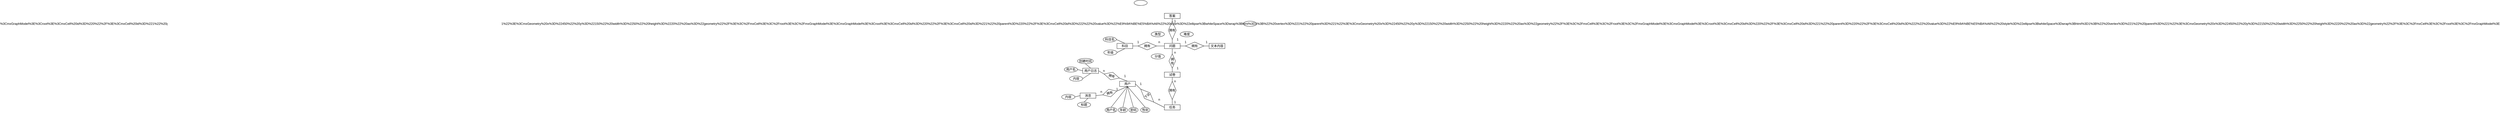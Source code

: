 <mxfile version="13.9.3" type="github">
  <diagram id="KqqDEgTbaKnKWcDJQaJO" name="Page-1">
    <mxGraphModel dx="1025" dy="1639" grid="1" gridSize="10" guides="1" tooltips="1" connect="1" arrows="1" fold="1" page="1" pageScale="1" pageWidth="827" pageHeight="1169" math="0" shadow="0">
      <root>
        <mxCell id="0" />
        <mxCell id="1" parent="0" />
        <mxCell id="KkSoKAz5CUqkDPNqEoLU-16" value="问题" style="rounded=0;whiteSpace=wrap;html=1;" vertex="1" parent="1">
          <mxGeometry x="390" y="195" width="60" height="20" as="geometry" />
        </mxCell>
        <mxCell id="KkSoKAz5CUqkDPNqEoLU-17" value="科目" style="rounded=0;whiteSpace=wrap;html=1;" vertex="1" parent="1">
          <mxGeometry x="210" y="195" width="60" height="20" as="geometry" />
        </mxCell>
        <mxCell id="KkSoKAz5CUqkDPNqEoLU-18" value="试卷" style="rounded=0;whiteSpace=wrap;html=1;" vertex="1" parent="1">
          <mxGeometry x="390" y="305" width="60" height="20" as="geometry" />
        </mxCell>
        <mxCell id="KkSoKAz5CUqkDPNqEoLU-19" value="答案" style="rounded=0;whiteSpace=wrap;html=1;" vertex="1" parent="1">
          <mxGeometry x="390" y="80" width="60" height="20" as="geometry" />
        </mxCell>
        <mxCell id="KkSoKAz5CUqkDPNqEoLU-20" value="用户日志" style="rounded=0;whiteSpace=wrap;html=1;" vertex="1" parent="1">
          <mxGeometry x="80" y="290" width="60" height="20" as="geometry" />
        </mxCell>
        <mxCell id="KkSoKAz5CUqkDPNqEoLU-24" value="消息" style="rounded=0;whiteSpace=wrap;html=1;" vertex="1" parent="1">
          <mxGeometry x="70" y="385" width="60" height="20" as="geometry" />
        </mxCell>
        <mxCell id="KkSoKAz5CUqkDPNqEoLU-25" value="文本内容" style="rounded=0;whiteSpace=wrap;html=1;" vertex="1" parent="1">
          <mxGeometry x="560" y="195" width="60" height="20" as="geometry" />
        </mxCell>
        <mxCell id="KkSoKAz5CUqkDPNqEoLU-26" value="用户" style="rounded=0;whiteSpace=wrap;html=1;" vertex="1" parent="1">
          <mxGeometry x="220" y="340" width="60" height="20" as="geometry" />
        </mxCell>
        <mxCell id="KkSoKAz5CUqkDPNqEoLU-27" value="任务" style="rounded=0;whiteSpace=wrap;html=1;" vertex="1" parent="1">
          <mxGeometry x="390" y="430" width="60" height="20" as="geometry" />
        </mxCell>
        <mxCell id="KkSoKAz5CUqkDPNqEoLU-30" value="拥有" style="rhombus;whiteSpace=wrap;html=1;" vertex="1" parent="1">
          <mxGeometry x="405" y="110" width="30" height="70" as="geometry" />
        </mxCell>
        <mxCell id="KkSoKAz5CUqkDPNqEoLU-31" value="拥有" style="rhombus;whiteSpace=wrap;html=1;direction=west;rotation=-15;" vertex="1" parent="1">
          <mxGeometry x="155" y="370" width="55" height="30" as="geometry" />
        </mxCell>
        <mxCell id="KkSoKAz5CUqkDPNqEoLU-32" value="拥有" style="rhombus;whiteSpace=wrap;html=1;" vertex="1" parent="1">
          <mxGeometry x="407.5" y="235" width="25" height="55" as="geometry" />
        </mxCell>
        <mxCell id="KkSoKAz5CUqkDPNqEoLU-33" value="下达" style="rhombus;whiteSpace=wrap;html=1;rotation=-45;" vertex="1" parent="1">
          <mxGeometry x="310" y="360" width="30" height="70" as="geometry" />
        </mxCell>
        <mxCell id="KkSoKAz5CUqkDPNqEoLU-34" value="拥有" style="rhombus;whiteSpace=wrap;html=1;" vertex="1" parent="1">
          <mxGeometry x="405" y="340" width="30" height="70" as="geometry" />
        </mxCell>
        <mxCell id="KkSoKAz5CUqkDPNqEoLU-42" value="拥有" style="rhombus;whiteSpace=wrap;html=1;" vertex="1" parent="1">
          <mxGeometry x="470" y="190" width="70" height="30" as="geometry" />
        </mxCell>
        <mxCell id="KkSoKAz5CUqkDPNqEoLU-43" value="拥有" style="rhombus;whiteSpace=wrap;html=1;" vertex="1" parent="1">
          <mxGeometry x="290" y="190" width="70" height="30" as="geometry" />
        </mxCell>
        <mxCell id="KkSoKAz5CUqkDPNqEoLU-44" value="拥有" style="rhombus;whiteSpace=wrap;html=1;rotation=15;" vertex="1" parent="1">
          <mxGeometry x="160" y="305" width="60" height="30" as="geometry" />
        </mxCell>
        <mxCell id="KkSoKAz5CUqkDPNqEoLU-45" value="" style="endArrow=none;html=1;entryX=0;entryY=0.5;entryDx=0;entryDy=0;exitX=1;exitY=0.5;exitDx=0;exitDy=0;" edge="1" parent="1" source="KkSoKAz5CUqkDPNqEoLU-17" target="KkSoKAz5CUqkDPNqEoLU-43">
          <mxGeometry width="50" height="50" relative="1" as="geometry">
            <mxPoint x="470" y="415" as="sourcePoint" />
            <mxPoint x="520" y="365" as="targetPoint" />
          </mxGeometry>
        </mxCell>
        <mxCell id="KkSoKAz5CUqkDPNqEoLU-47" value="" style="endArrow=none;html=1;entryX=0;entryY=0.5;entryDx=0;entryDy=0;exitX=1;exitY=0.5;exitDx=0;exitDy=0;" edge="1" parent="1" source="KkSoKAz5CUqkDPNqEoLU-43" target="KkSoKAz5CUqkDPNqEoLU-16">
          <mxGeometry width="50" height="50" relative="1" as="geometry">
            <mxPoint x="470" y="415" as="sourcePoint" />
            <mxPoint x="520" y="365" as="targetPoint" />
          </mxGeometry>
        </mxCell>
        <mxCell id="KkSoKAz5CUqkDPNqEoLU-49" value="" style="endArrow=none;html=1;entryX=1;entryY=0.5;entryDx=0;entryDy=0;exitX=0;exitY=0.5;exitDx=0;exitDy=0;" edge="1" parent="1" source="KkSoKAz5CUqkDPNqEoLU-42" target="KkSoKAz5CUqkDPNqEoLU-16">
          <mxGeometry width="50" height="50" relative="1" as="geometry">
            <mxPoint x="470" y="215" as="sourcePoint" />
            <mxPoint x="520" y="365" as="targetPoint" />
          </mxGeometry>
        </mxCell>
        <mxCell id="KkSoKAz5CUqkDPNqEoLU-50" value="" style="endArrow=none;html=1;entryX=1;entryY=0.5;entryDx=0;entryDy=0;exitX=0;exitY=0.5;exitDx=0;exitDy=0;" edge="1" parent="1" source="KkSoKAz5CUqkDPNqEoLU-25" target="KkSoKAz5CUqkDPNqEoLU-42">
          <mxGeometry width="50" height="50" relative="1" as="geometry">
            <mxPoint x="470" y="415" as="sourcePoint" />
            <mxPoint x="520" y="365" as="targetPoint" />
          </mxGeometry>
        </mxCell>
        <mxCell id="KkSoKAz5CUqkDPNqEoLU-51" value="" style="endArrow=none;html=1;entryX=0.5;entryY=1;entryDx=0;entryDy=0;exitX=0.5;exitY=0;exitDx=0;exitDy=0;" edge="1" parent="1" source="KkSoKAz5CUqkDPNqEoLU-32" target="KkSoKAz5CUqkDPNqEoLU-16">
          <mxGeometry width="50" height="50" relative="1" as="geometry">
            <mxPoint x="470" y="415" as="sourcePoint" />
            <mxPoint x="520" y="365" as="targetPoint" />
          </mxGeometry>
        </mxCell>
        <mxCell id="KkSoKAz5CUqkDPNqEoLU-54" value="" style="endArrow=none;html=1;entryX=0.5;entryY=1;entryDx=0;entryDy=0;exitX=0.5;exitY=0;exitDx=0;exitDy=0;" edge="1" parent="1" source="KkSoKAz5CUqkDPNqEoLU-18" target="KkSoKAz5CUqkDPNqEoLU-32">
          <mxGeometry width="50" height="50" relative="1" as="geometry">
            <mxPoint x="470" y="415" as="sourcePoint" />
            <mxPoint x="520" y="365" as="targetPoint" />
          </mxGeometry>
        </mxCell>
        <mxCell id="KkSoKAz5CUqkDPNqEoLU-58" value="" style="endArrow=none;html=1;entryX=0.5;entryY=1;entryDx=0;entryDy=0;exitX=0.5;exitY=0;exitDx=0;exitDy=0;" edge="1" parent="1" source="KkSoKAz5CUqkDPNqEoLU-16" target="KkSoKAz5CUqkDPNqEoLU-30">
          <mxGeometry width="50" height="50" relative="1" as="geometry">
            <mxPoint x="470" y="310" as="sourcePoint" />
            <mxPoint x="520" y="260" as="targetPoint" />
          </mxGeometry>
        </mxCell>
        <mxCell id="KkSoKAz5CUqkDPNqEoLU-59" value="" style="endArrow=none;html=1;entryX=0.5;entryY=1;entryDx=0;entryDy=0;exitX=0.5;exitY=0;exitDx=0;exitDy=0;" edge="1" parent="1" source="KkSoKAz5CUqkDPNqEoLU-30" target="KkSoKAz5CUqkDPNqEoLU-19">
          <mxGeometry width="50" height="50" relative="1" as="geometry">
            <mxPoint x="470" y="310" as="sourcePoint" />
            <mxPoint x="520" y="260" as="targetPoint" />
          </mxGeometry>
        </mxCell>
        <mxCell id="KkSoKAz5CUqkDPNqEoLU-63" value="" style="endArrow=none;html=1;entryX=0.5;entryY=1;entryDx=0;entryDy=0;exitX=0.5;exitY=0;exitDx=0;exitDy=0;" edge="1" parent="1" source="KkSoKAz5CUqkDPNqEoLU-34" target="KkSoKAz5CUqkDPNqEoLU-18">
          <mxGeometry width="50" height="50" relative="1" as="geometry">
            <mxPoint x="470" y="380" as="sourcePoint" />
            <mxPoint x="520" y="330" as="targetPoint" />
          </mxGeometry>
        </mxCell>
        <mxCell id="KkSoKAz5CUqkDPNqEoLU-64" value="" style="endArrow=none;html=1;entryX=0.5;entryY=1;entryDx=0;entryDy=0;exitX=0.5;exitY=0;exitDx=0;exitDy=0;" edge="1" parent="1" source="KkSoKAz5CUqkDPNqEoLU-27" target="KkSoKAz5CUqkDPNqEoLU-34">
          <mxGeometry width="50" height="50" relative="1" as="geometry">
            <mxPoint x="470" y="380" as="sourcePoint" />
            <mxPoint x="520" y="330" as="targetPoint" />
          </mxGeometry>
        </mxCell>
        <mxCell id="KkSoKAz5CUqkDPNqEoLU-67" value="" style="endArrow=none;html=1;entryX=0.5;entryY=1;entryDx=0;entryDy=0;exitX=0;exitY=0.5;exitDx=0;exitDy=0;" edge="1" parent="1" source="KkSoKAz5CUqkDPNqEoLU-27" target="KkSoKAz5CUqkDPNqEoLU-33">
          <mxGeometry width="50" height="50" relative="1" as="geometry">
            <mxPoint x="470" y="360" as="sourcePoint" />
            <mxPoint x="520" y="310" as="targetPoint" />
          </mxGeometry>
        </mxCell>
        <mxCell id="KkSoKAz5CUqkDPNqEoLU-68" value="" style="endArrow=none;html=1;entryX=1;entryY=0.5;entryDx=0;entryDy=0;exitX=0.5;exitY=0;exitDx=0;exitDy=0;" edge="1" parent="1" source="KkSoKAz5CUqkDPNqEoLU-33" target="KkSoKAz5CUqkDPNqEoLU-26">
          <mxGeometry width="50" height="50" relative="1" as="geometry">
            <mxPoint x="470" y="360" as="sourcePoint" />
            <mxPoint x="520" y="310" as="targetPoint" />
          </mxGeometry>
        </mxCell>
        <mxCell id="KkSoKAz5CUqkDPNqEoLU-72" value="" style="endArrow=none;html=1;entryX=0;entryY=0.5;entryDx=0;entryDy=0;exitX=0.5;exitY=1;exitDx=0;exitDy=0;" edge="1" parent="1" source="KkSoKAz5CUqkDPNqEoLU-26" target="KkSoKAz5CUqkDPNqEoLU-31">
          <mxGeometry width="50" height="50" relative="1" as="geometry">
            <mxPoint x="470" y="310" as="sourcePoint" />
            <mxPoint x="520" y="260" as="targetPoint" />
          </mxGeometry>
        </mxCell>
        <mxCell id="KkSoKAz5CUqkDPNqEoLU-73" value="" style="endArrow=none;html=1;entryX=1;entryY=0.5;entryDx=0;entryDy=0;exitX=0.5;exitY=0;exitDx=0;exitDy=0;" edge="1" parent="1" source="KkSoKAz5CUqkDPNqEoLU-26" target="KkSoKAz5CUqkDPNqEoLU-44">
          <mxGeometry width="50" height="50" relative="1" as="geometry">
            <mxPoint x="470" y="310" as="sourcePoint" />
            <mxPoint x="520" y="260" as="targetPoint" />
          </mxGeometry>
        </mxCell>
        <mxCell id="KkSoKAz5CUqkDPNqEoLU-74" value="" style="endArrow=none;html=1;entryX=0;entryY=0.5;entryDx=0;entryDy=0;" edge="1" parent="1" target="KkSoKAz5CUqkDPNqEoLU-44">
          <mxGeometry width="50" height="50" relative="1" as="geometry">
            <mxPoint x="140" y="300" as="sourcePoint" />
            <mxPoint x="520" y="260" as="targetPoint" />
          </mxGeometry>
        </mxCell>
        <mxCell id="KkSoKAz5CUqkDPNqEoLU-75" value="" style="endArrow=none;html=1;exitX=1;exitY=0.5;exitDx=0;exitDy=0;entryX=1;entryY=0.5;entryDx=0;entryDy=0;" edge="1" parent="1" source="KkSoKAz5CUqkDPNqEoLU-24" target="KkSoKAz5CUqkDPNqEoLU-31">
          <mxGeometry width="50" height="50" relative="1" as="geometry">
            <mxPoint x="470" y="310" as="sourcePoint" />
            <mxPoint x="520" y="260" as="targetPoint" />
          </mxGeometry>
        </mxCell>
        <mxCell id="KkSoKAz5CUqkDPNqEoLU-76" value="1" style="text;html=1;align=center;verticalAlign=middle;resizable=0;points=[];autosize=1;" vertex="1" parent="1">
          <mxGeometry x="280" y="180" width="20" height="20" as="geometry" />
        </mxCell>
        <mxCell id="KkSoKAz5CUqkDPNqEoLU-77" value="n" style="text;html=1;align=center;verticalAlign=middle;resizable=0;points=[];autosize=1;" vertex="1" parent="1">
          <mxGeometry x="360" y="180" width="20" height="20" as="geometry" />
        </mxCell>
        <mxCell id="KkSoKAz5CUqkDPNqEoLU-78" value="1" style="text;html=1;align=center;verticalAlign=middle;resizable=0;points=[];autosize=1;" vertex="1" parent="1">
          <mxGeometry x="430" y="170" width="20" height="20" as="geometry" />
        </mxCell>
        <mxCell id="KkSoKAz5CUqkDPNqEoLU-79" value="1" style="text;html=1;align=center;verticalAlign=middle;resizable=0;points=[];autosize=1;" vertex="1" parent="1">
          <mxGeometry x="420" y="100" width="20" height="20" as="geometry" />
        </mxCell>
        <mxCell id="KkSoKAz5CUqkDPNqEoLU-80" value="1" style="text;html=1;align=center;verticalAlign=middle;resizable=0;points=[];autosize=1;" vertex="1" parent="1">
          <mxGeometry x="460" y="180" width="20" height="20" as="geometry" />
        </mxCell>
        <mxCell id="KkSoKAz5CUqkDPNqEoLU-81" value="1" style="text;html=1;align=center;verticalAlign=middle;resizable=0;points=[];autosize=1;" vertex="1" parent="1">
          <mxGeometry x="540" y="180" width="20" height="20" as="geometry" />
        </mxCell>
        <mxCell id="KkSoKAz5CUqkDPNqEoLU-82" value="n" style="text;html=1;align=center;verticalAlign=middle;resizable=0;points=[];autosize=1;" vertex="1" parent="1">
          <mxGeometry x="420" y="220" width="20" height="20" as="geometry" />
        </mxCell>
        <mxCell id="KkSoKAz5CUqkDPNqEoLU-83" value="1" style="text;html=1;align=center;verticalAlign=middle;resizable=0;points=[];autosize=1;" vertex="1" parent="1">
          <mxGeometry x="430" y="280" width="20" height="20" as="geometry" />
        </mxCell>
        <mxCell id="KkSoKAz5CUqkDPNqEoLU-84" value="n" style="text;html=1;align=center;verticalAlign=middle;resizable=0;points=[];autosize=1;" vertex="1" parent="1">
          <mxGeometry x="420" y="330" width="20" height="20" as="geometry" />
        </mxCell>
        <mxCell id="KkSoKAz5CUqkDPNqEoLU-85" value="1" style="text;html=1;align=center;verticalAlign=middle;resizable=0;points=[];autosize=1;" vertex="1" parent="1">
          <mxGeometry x="420" y="410" width="20" height="20" as="geometry" />
        </mxCell>
        <mxCell id="KkSoKAz5CUqkDPNqEoLU-86" value="n" style="text;html=1;align=center;verticalAlign=middle;resizable=0;points=[];autosize=1;" vertex="1" parent="1">
          <mxGeometry x="360" y="400" width="20" height="20" as="geometry" />
        </mxCell>
        <mxCell id="KkSoKAz5CUqkDPNqEoLU-87" value="1" style="text;html=1;align=center;verticalAlign=middle;resizable=0;points=[];autosize=1;" vertex="1" parent="1">
          <mxGeometry x="290" y="340" width="20" height="20" as="geometry" />
        </mxCell>
        <mxCell id="KkSoKAz5CUqkDPNqEoLU-88" value="1" style="text;html=1;align=center;verticalAlign=middle;resizable=0;points=[];autosize=1;" vertex="1" parent="1">
          <mxGeometry x="230" y="310" width="20" height="20" as="geometry" />
        </mxCell>
        <mxCell id="KkSoKAz5CUqkDPNqEoLU-89" value="n" style="text;html=1;align=center;verticalAlign=middle;resizable=0;points=[];autosize=1;" vertex="1" parent="1">
          <mxGeometry x="150" y="290" width="20" height="20" as="geometry" />
        </mxCell>
        <mxCell id="KkSoKAz5CUqkDPNqEoLU-90" value="1" style="text;html=1;align=center;verticalAlign=middle;resizable=0;points=[];autosize=1;" vertex="1" parent="1">
          <mxGeometry x="200" y="360" width="20" height="20" as="geometry" />
        </mxCell>
        <mxCell id="KkSoKAz5CUqkDPNqEoLU-91" value="n" style="text;html=1;align=center;verticalAlign=middle;resizable=0;points=[];autosize=1;" vertex="1" parent="1">
          <mxGeometry x="140" y="370" width="20" height="20" as="geometry" />
        </mxCell>
        <mxCell id="KkSoKAz5CUqkDPNqEoLU-92" value="类型" style="ellipse;whiteSpace=wrap;html=1;" vertex="1" parent="1">
          <mxGeometry x="340" y="150" width="50" height="20" as="geometry" />
        </mxCell>
        <mxCell id="KkSoKAz5CUqkDPNqEoLU-96" value="用户名" style="ellipse;whiteSpace=wrap;html=1;" vertex="1" parent="1">
          <mxGeometry x="165" y="440" width="45" height="20" as="geometry" />
        </mxCell>
        <mxCell id="KkSoKAz5CUqkDPNqEoLU-97" value="年龄" style="ellipse;whiteSpace=wrap;html=1;" vertex="1" parent="1">
          <mxGeometry x="215" y="440" width="35" height="20" as="geometry" />
        </mxCell>
        <mxCell id="KkSoKAz5CUqkDPNqEoLU-98" value="密码" style="ellipse;whiteSpace=wrap;html=1;" vertex="1" parent="1">
          <mxGeometry x="255" y="440" width="35" height="20" as="geometry" />
        </mxCell>
        <mxCell id="KkSoKAz5CUqkDPNqEoLU-99" value="性别" style="ellipse;whiteSpace=wrap;html=1;" vertex="1" parent="1">
          <mxGeometry x="300" y="440" width="35" height="20" as="geometry" />
        </mxCell>
        <mxCell id="KkSoKAz5CUqkDPNqEoLU-100" value="" style="ellipse;whiteSpace=wrap;html=1;" vertex="1" parent="1">
          <mxGeometry x="275" y="30" width="50" height="20" as="geometry" />
        </mxCell>
        <mxCell id="KkSoKAz5CUqkDPNqEoLU-105" value="" style="endArrow=none;html=1;entryX=0;entryY=0.5;entryDx=0;entryDy=0;exitX=1;exitY=0.5;exitDx=0;exitDy=0;" edge="1" parent="1" source="KkSoKAz5CUqkDPNqEoLU-115" target="KkSoKAz5CUqkDPNqEoLU-24">
          <mxGeometry width="50" height="50" relative="1" as="geometry">
            <mxPoint x="260" y="290" as="sourcePoint" />
            <mxPoint x="290" y="290" as="targetPoint" />
          </mxGeometry>
        </mxCell>
        <mxCell id="KkSoKAz5CUqkDPNqEoLU-106" value="" style="endArrow=none;html=1;entryX=0.5;entryY=1;entryDx=0;entryDy=0;exitX=0.5;exitY=0;exitDx=0;exitDy=0;" edge="1" parent="1" source="KkSoKAz5CUqkDPNqEoLU-99" target="KkSoKAz5CUqkDPNqEoLU-26">
          <mxGeometry width="50" height="50" relative="1" as="geometry">
            <mxPoint x="318" y="437" as="sourcePoint" />
            <mxPoint x="440" y="270" as="targetPoint" />
          </mxGeometry>
        </mxCell>
        <mxCell id="KkSoKAz5CUqkDPNqEoLU-107" value="" style="endArrow=none;html=1;exitX=0.5;exitY=1;exitDx=0;exitDy=0;entryX=0.5;entryY=0;entryDx=0;entryDy=0;" edge="1" parent="1" source="KkSoKAz5CUqkDPNqEoLU-26" target="KkSoKAz5CUqkDPNqEoLU-98">
          <mxGeometry width="50" height="50" relative="1" as="geometry">
            <mxPoint x="390" y="320" as="sourcePoint" />
            <mxPoint x="440" y="270" as="targetPoint" />
          </mxGeometry>
        </mxCell>
        <mxCell id="KkSoKAz5CUqkDPNqEoLU-108" value="" style="endArrow=none;html=1;entryX=0.5;entryY=1;entryDx=0;entryDy=0;exitX=0.5;exitY=0;exitDx=0;exitDy=0;" edge="1" parent="1" source="KkSoKAz5CUqkDPNqEoLU-97" target="KkSoKAz5CUqkDPNqEoLU-26">
          <mxGeometry width="50" height="50" relative="1" as="geometry">
            <mxPoint x="390" y="320" as="sourcePoint" />
            <mxPoint x="440" y="270" as="targetPoint" />
          </mxGeometry>
        </mxCell>
        <mxCell id="KkSoKAz5CUqkDPNqEoLU-109" value="" style="endArrow=none;html=1;exitX=0.5;exitY=0;exitDx=0;exitDy=0;" edge="1" parent="1" source="KkSoKAz5CUqkDPNqEoLU-96">
          <mxGeometry width="50" height="50" relative="1" as="geometry">
            <mxPoint x="390" y="320" as="sourcePoint" />
            <mxPoint x="250" y="360" as="targetPoint" />
          </mxGeometry>
        </mxCell>
        <mxCell id="KkSoKAz5CUqkDPNqEoLU-110" value="科目名" style="ellipse;whiteSpace=wrap;html=1;" vertex="1" parent="1">
          <mxGeometry x="157.5" y="170" width="50" height="20" as="geometry" />
        </mxCell>
        <mxCell id="KkSoKAz5CUqkDPNqEoLU-111" value="年级" style="ellipse;whiteSpace=wrap;html=1;" vertex="1" parent="1">
          <mxGeometry x="160" y="220" width="50" height="20" as="geometry" />
        </mxCell>
        <mxCell id="KkSoKAz5CUqkDPNqEoLU-112" value="内容" style="ellipse;whiteSpace=wrap;html=1;" vertex="1" parent="1">
          <mxGeometry x="30" y="320" width="50" height="20" as="geometry" />
        </mxCell>
        <mxCell id="KkSoKAz5CUqkDPNqEoLU-113" value="用户名" style="ellipse;whiteSpace=wrap;html=1;" vertex="1" parent="1">
          <mxGeometry x="10" y="285" width="50" height="20" as="geometry" />
        </mxCell>
        <mxCell id="KkSoKAz5CUqkDPNqEoLU-114" value="创建时间" style="ellipse;whiteSpace=wrap;html=1;" vertex="1" parent="1">
          <mxGeometry x="60" y="252.5" width="60" height="20" as="geometry" />
        </mxCell>
        <mxCell id="KkSoKAz5CUqkDPNqEoLU-115" value="内容" style="ellipse;whiteSpace=wrap;html=1;" vertex="1" parent="1">
          <mxGeometry y="390" width="50" height="20" as="geometry" />
        </mxCell>
        <mxCell id="KkSoKAz5CUqkDPNqEoLU-116" value="标题" style="ellipse;whiteSpace=wrap;html=1;" vertex="1" parent="1">
          <mxGeometry x="60" y="420" width="50" height="20" as="geometry" />
        </mxCell>
        <mxCell id="KkSoKAz5CUqkDPNqEoLU-117" value="" style="endArrow=none;html=1;exitX=0.5;exitY=0;exitDx=0;exitDy=0;" edge="1" parent="1" source="KkSoKAz5CUqkDPNqEoLU-116">
          <mxGeometry width="50" height="50" relative="1" as="geometry">
            <mxPoint x="390" y="320" as="sourcePoint" />
            <mxPoint x="100" y="405" as="targetPoint" />
          </mxGeometry>
        </mxCell>
        <mxCell id="KkSoKAz5CUqkDPNqEoLU-121" value="" style="endArrow=none;html=1;entryX=1;entryY=0.5;entryDx=0;entryDy=0;exitX=0.5;exitY=1;exitDx=0;exitDy=0;" edge="1" parent="1" source="KkSoKAz5CUqkDPNqEoLU-20" target="KkSoKAz5CUqkDPNqEoLU-112">
          <mxGeometry width="50" height="50" relative="1" as="geometry">
            <mxPoint x="390" y="320" as="sourcePoint" />
            <mxPoint x="440" y="270" as="targetPoint" />
          </mxGeometry>
        </mxCell>
        <mxCell id="KkSoKAz5CUqkDPNqEoLU-122" value="" style="endArrow=none;html=1;entryX=1;entryY=0.5;entryDx=0;entryDy=0;exitX=0;exitY=0.5;exitDx=0;exitDy=0;" edge="1" parent="1" source="KkSoKAz5CUqkDPNqEoLU-20" target="KkSoKAz5CUqkDPNqEoLU-113">
          <mxGeometry width="50" height="50" relative="1" as="geometry">
            <mxPoint x="390" y="320" as="sourcePoint" />
            <mxPoint x="440" y="270" as="targetPoint" />
          </mxGeometry>
        </mxCell>
        <mxCell id="KkSoKAz5CUqkDPNqEoLU-123" value="" style="endArrow=none;html=1;entryX=0.5;entryY=1;entryDx=0;entryDy=0;exitX=0.5;exitY=0;exitDx=0;exitDy=0;" edge="1" parent="1" source="KkSoKAz5CUqkDPNqEoLU-20" target="KkSoKAz5CUqkDPNqEoLU-114">
          <mxGeometry width="50" height="50" relative="1" as="geometry">
            <mxPoint x="390" y="320" as="sourcePoint" />
            <mxPoint x="440" y="270" as="targetPoint" />
          </mxGeometry>
        </mxCell>
        <mxCell id="KkSoKAz5CUqkDPNqEoLU-125" value="" style="endArrow=none;html=1;entryX=1;entryY=0.5;entryDx=0;entryDy=0;exitX=0.5;exitY=0;exitDx=0;exitDy=0;" edge="1" parent="1" source="KkSoKAz5CUqkDPNqEoLU-17" target="KkSoKAz5CUqkDPNqEoLU-110">
          <mxGeometry width="50" height="50" relative="1" as="geometry">
            <mxPoint x="247.5" y="287.5" as="sourcePoint" />
            <mxPoint x="297.5" y="237.5" as="targetPoint" />
          </mxGeometry>
        </mxCell>
        <mxCell id="KkSoKAz5CUqkDPNqEoLU-126" value="" style="endArrow=none;html=1;entryX=0.5;entryY=1;entryDx=0;entryDy=0;exitX=1;exitY=0.5;exitDx=0;exitDy=0;" edge="1" parent="1" source="KkSoKAz5CUqkDPNqEoLU-111" target="KkSoKAz5CUqkDPNqEoLU-17">
          <mxGeometry width="50" height="50" relative="1" as="geometry">
            <mxPoint x="390" y="320" as="sourcePoint" />
            <mxPoint x="440" y="270" as="targetPoint" />
          </mxGeometry>
        </mxCell>
        <mxCell id="KkSoKAz5CUqkDPNqEoLU-127" value="类型" style="ellipse;whiteSpace=wrap;html=1;" vertex="1" parent="1">
          <mxGeometry x="340" y="150" width="50" height="20" as="geometry" />
        </mxCell>
        <mxCell id="KkSoKAz5CUqkDPNqEoLU-128" value="分值" style="ellipse;whiteSpace=wrap;html=1;" vertex="1" parent="1">
          <mxGeometry x="340" y="235" width="50" height="20" as="geometry" />
        </mxCell>
        <mxCell id="KkSoKAz5CUqkDPNqEoLU-129" value="难度" style="ellipse;whiteSpace=wrap;html=1;" vertex="1" parent="1">
          <mxGeometry x="450" y="150" width="50" height="20" as="geometry" />
        </mxCell>
        <mxCell id="KkSoKAz5CUqkDPNqEoLU-131" value="难度" style="ellipse;whiteSpace=wrap;html=1;" vertex="1" parent="1">
          <mxGeometry x="450" y="150" width="50" height="20" as="geometry" />
        </mxCell>
        <mxCell id="KkSoKAz5CUqkDPNqEoLU-132" value="%3CmxGraphModel%3E%3Croot%3E%3CmxCell%20id%3D%220%22%2F%3E%3CmxCell%20id%3D%221%22%20parent%3D%220%22%2F%3E%3CmxCell%20id%3D%222%22%20value%3D%22%E9%9A%BE%E5%BA%A6%22%20style%3D%22ellipse%3BwhiteSpace%3Dwrap%3Bhtml%3D1%3B%22%20vertex%3D%221%22%20parent%3D%221%22%3E%3CmxGeometry%20x%3D%22450%22%20y%3D%22150%22%20width%3D%2250%22%20height%3D%2220%22%20as%3D%22geometry%22%2F%3E%3C%2FmxCell%3E%3C%2Froot%3E%3C%2FmxGraphModel%3E%3CmxGraphModel%3E%3Croot%3E%3CmxCell%20id%3D%220%22%2F%3E%3CmxCell%20id%3D%221%22%20parent%3D%220%22%2F%3E%3CmxCell%20id%3D%222%22%20value%3D%22%E9%9A%BE%E5%BA%A6%22%20style%3D%22ellipse%3BwhiteSpace%3Dwrap%3Bhtml%3D1%3B%22%20vertex%3D%221%22%20parent%3D%221%22%3E%3CmxGeometry%20x%3D%22450%22%20y%3D%22150%22%20width%3D%2250%22%20height%3D%2220%22%20as%3D%22geometry%22%2F%3E%3C%2FmxCell%3E%3C%2Froot%3E%3C%2FmxGraphModel%3E%3CmxGraphModel%3E%3Croot%3E%3CmxCell%20id%3D%220%22%2F%3E%3CmxCell%20id%3D%221%22%20parent%3D%220%22%2F%3E%3CmxCell%20id%3D%222%22%20value%3D%22%E9%9A%BE%E5%BA%A6%22%20style%3D%22ellipse%3BwhiteSpace%3Dwrap%3Bhtml%3D1%3B%22%20vertex%3D%221%22%20parent%3D%221%22%3E%3CmxGeometry%20x%3D%22450%22%20y%3D%22150%22%20width%3D%2250%22%20height%3D%2220%22%20as%3D%22geometry%22%2F%3E%3C%2FmxCell%3E%3C%2Froot%3E%3C%2FmxGraphModel%3E" style="ellipse;whiteSpace=wrap;html=1;" vertex="1" parent="1">
          <mxGeometry x="690" y="110" width="50" height="20" as="geometry" />
        </mxCell>
      </root>
    </mxGraphModel>
  </diagram>
</mxfile>
